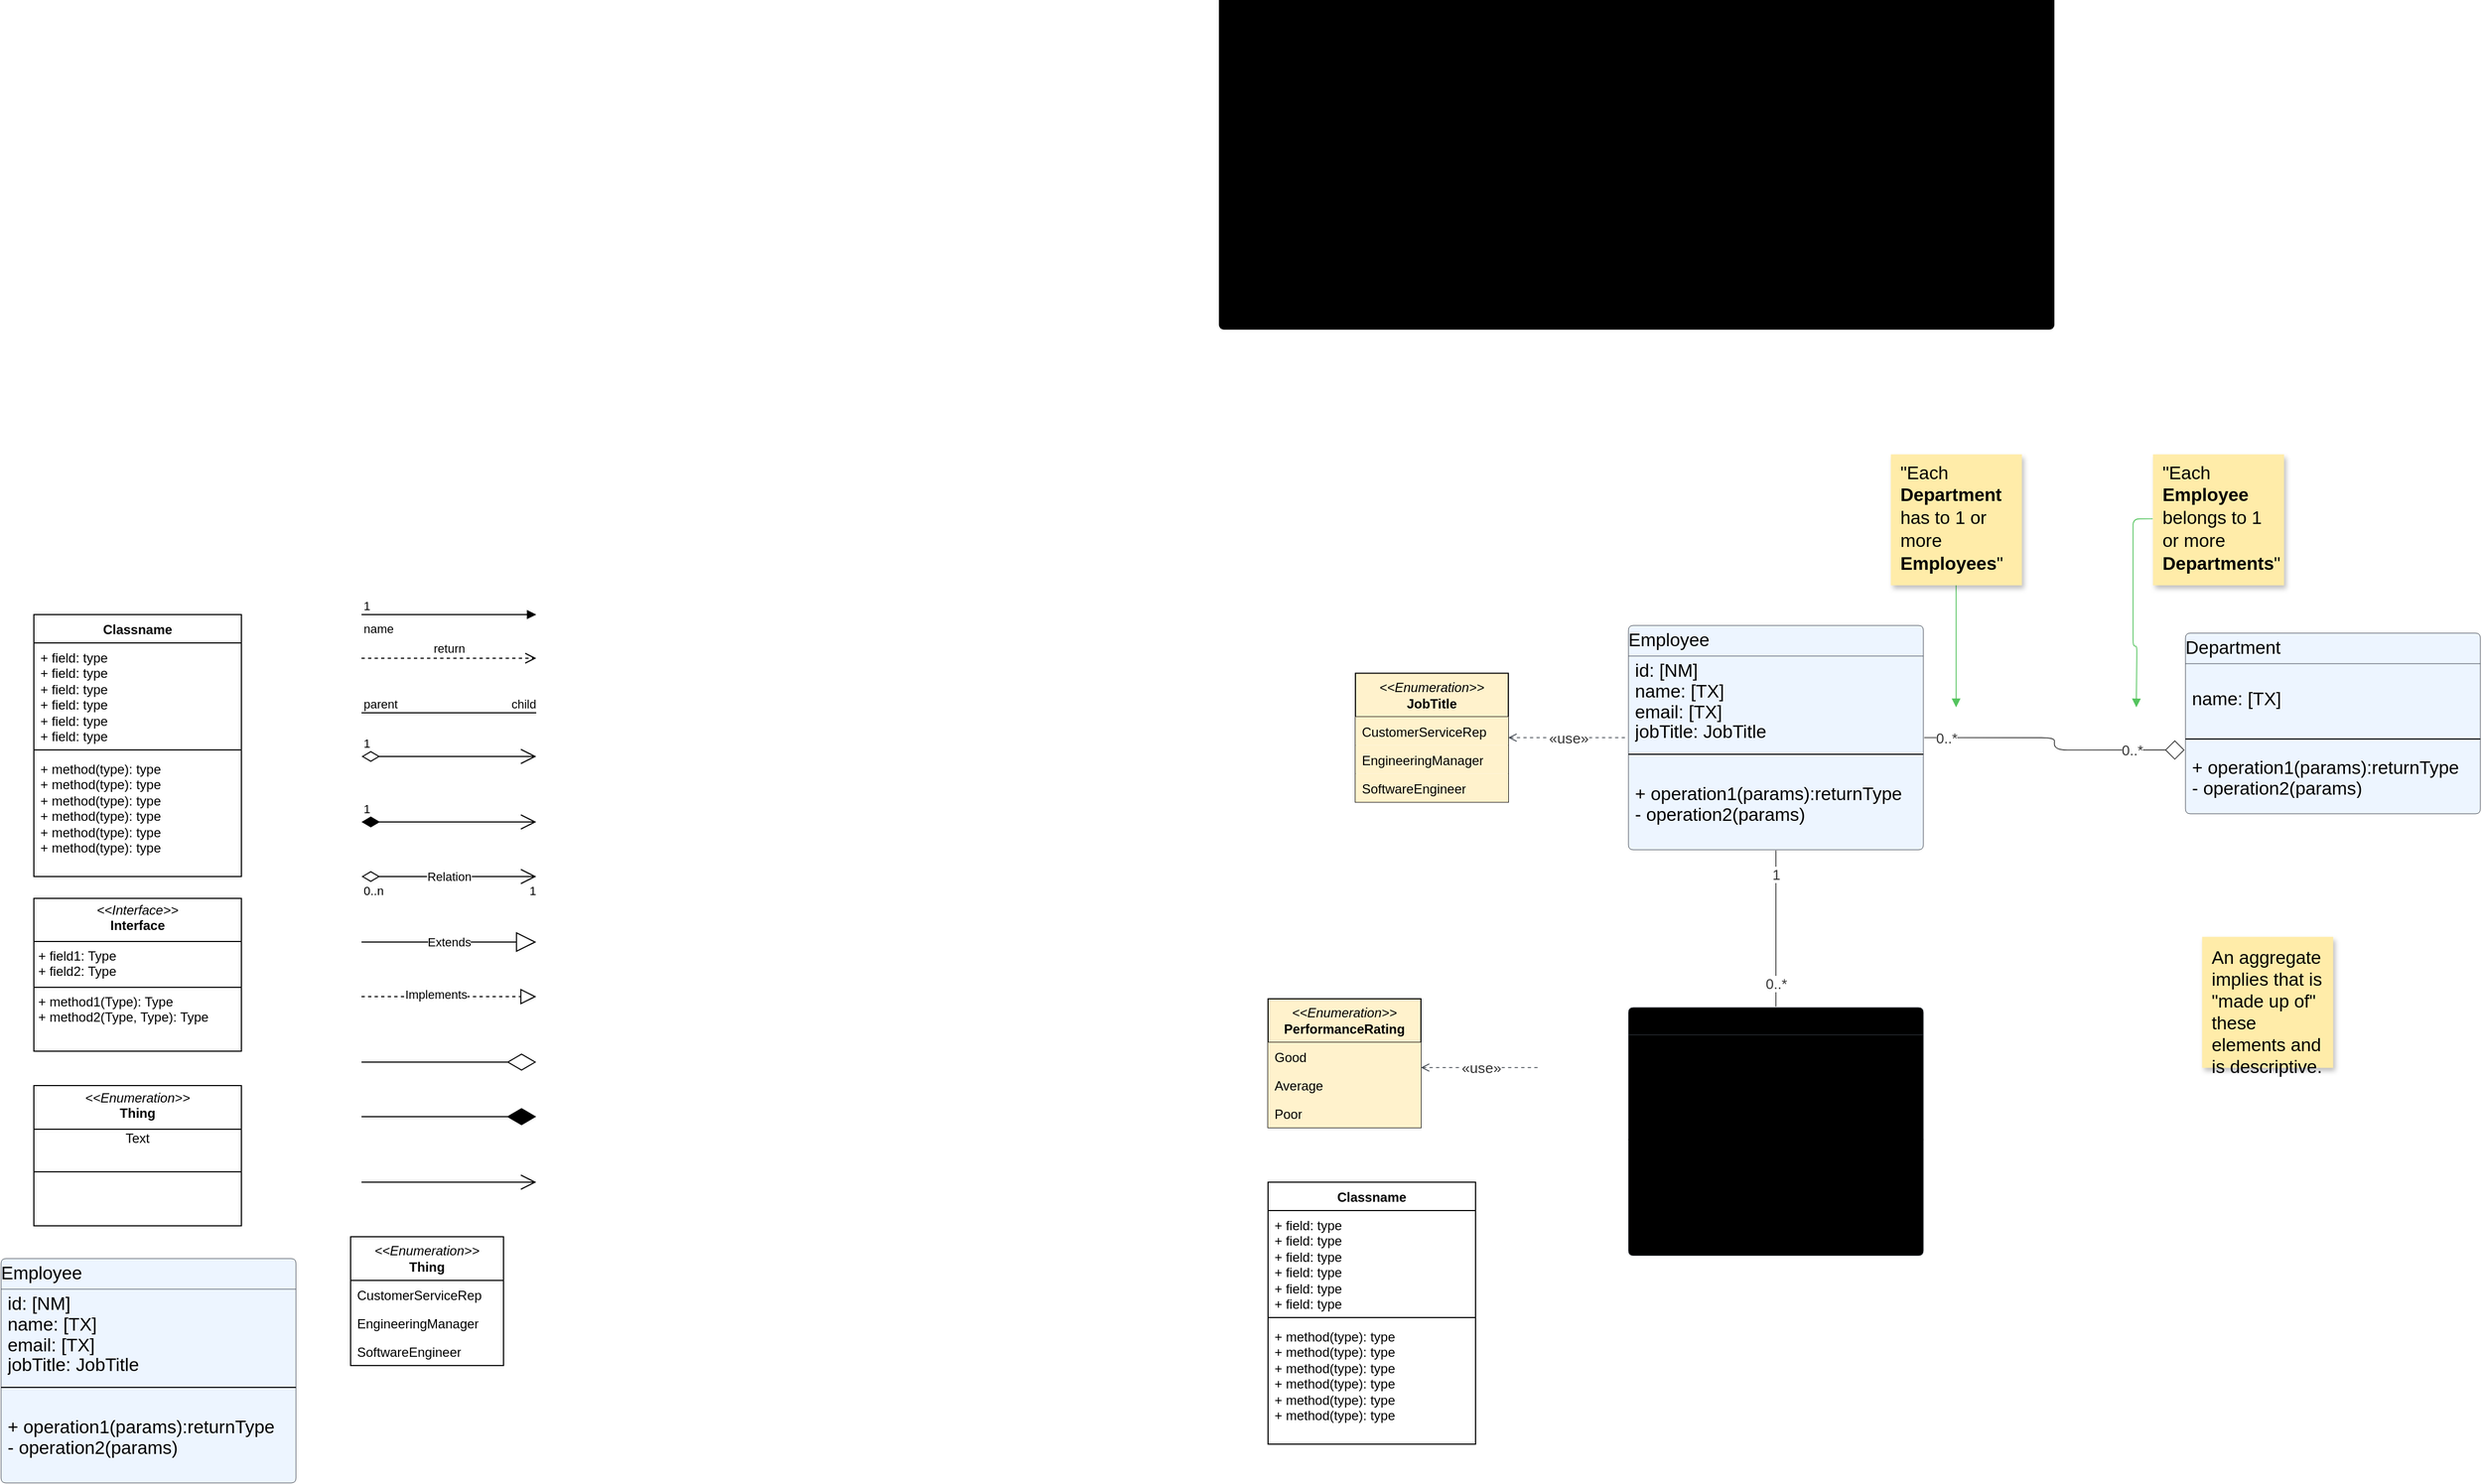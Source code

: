 <mxfile version="24.4.4" type="github">
  <diagram name="Page-1" id="b9kG81TOBp8dDZ9mAbZD">
    <mxGraphModel dx="1517" dy="2155" grid="1" gridSize="10" guides="1" tooltips="1" connect="1" arrows="1" fold="1" page="1" pageScale="1" pageWidth="850" pageHeight="1100" background="none" math="0" shadow="0">
      <root>
        <mxCell id="0" />
        <mxCell id="1" parent="0" />
        <mxCell id="-146oHHPeevXMi4jvwpa-145" value="Classname" style="swimlane;fontStyle=1;align=center;verticalAlign=top;childLayout=stackLayout;horizontal=1;startSize=26;horizontalStack=0;resizeParent=1;resizeParentMax=0;resizeLast=0;collapsible=1;marginBottom=0;whiteSpace=wrap;html=1;" parent="1" vertex="1">
          <mxGeometry x="1170" y="570" width="190" height="240" as="geometry" />
        </mxCell>
        <mxCell id="-146oHHPeevXMi4jvwpa-146" value="+ field: type&lt;div&gt;+ field: type&lt;br&gt;&lt;/div&gt;&lt;div&gt;+ field: type&lt;br&gt;&lt;/div&gt;&lt;div&gt;+ field: type&lt;br&gt;&lt;/div&gt;&lt;div&gt;+ field: type&lt;br&gt;&lt;/div&gt;&lt;div&gt;+ field: type&lt;br&gt;&lt;/div&gt;" style="text;strokeColor=none;fillColor=none;align=left;verticalAlign=top;spacingLeft=4;spacingRight=4;overflow=hidden;rotatable=0;points=[[0,0.5],[1,0.5]];portConstraint=eastwest;whiteSpace=wrap;html=1;" parent="-146oHHPeevXMi4jvwpa-145" vertex="1">
          <mxGeometry y="26" width="190" height="94" as="geometry" />
        </mxCell>
        <mxCell id="-146oHHPeevXMi4jvwpa-147" value="" style="line;strokeWidth=1;fillColor=none;align=left;verticalAlign=middle;spacingTop=-1;spacingLeft=3;spacingRight=3;rotatable=0;labelPosition=right;points=[];portConstraint=eastwest;strokeColor=inherit;" parent="-146oHHPeevXMi4jvwpa-145" vertex="1">
          <mxGeometry y="120" width="190" height="8" as="geometry" />
        </mxCell>
        <mxCell id="-146oHHPeevXMi4jvwpa-148" value="+ method(type): type&lt;br&gt;&lt;div&gt;+ method(type): type&lt;br&gt;&lt;/div&gt;&lt;div&gt;+ method(type): type&lt;br&gt;&lt;/div&gt;&lt;div&gt;+ method(type): type&lt;br&gt;&lt;/div&gt;&lt;div&gt;+ method(type): type&lt;br&gt;&lt;/div&gt;&lt;div&gt;+ method(type): type&lt;br&gt;&lt;/div&gt;" style="text;strokeColor=none;fillColor=none;align=left;verticalAlign=top;spacingLeft=4;spacingRight=4;overflow=hidden;rotatable=0;points=[[0,0.5],[1,0.5]];portConstraint=eastwest;whiteSpace=wrap;html=1;" parent="-146oHHPeevXMi4jvwpa-145" vertex="1">
          <mxGeometry y="128" width="190" height="112" as="geometry" />
        </mxCell>
        <mxCell id="-146oHHPeevXMi4jvwpa-12" value="&lt;p style=&quot;margin:0px;margin-top:4px;text-align:center;&quot;&gt;&lt;i&gt;&amp;lt;&amp;lt;Interface&amp;gt;&amp;gt;&lt;/i&gt;&lt;br/&gt;&lt;b&gt;Interface&lt;/b&gt;&lt;/p&gt;&lt;hr size=&quot;1&quot; style=&quot;border-style:solid;&quot;/&gt;&lt;p style=&quot;margin:0px;margin-left:4px;&quot;&gt;+ field1: Type&lt;br/&gt;+ field2: Type&lt;/p&gt;&lt;hr size=&quot;1&quot; style=&quot;border-style:solid;&quot;/&gt;&lt;p style=&quot;margin:0px;margin-left:4px;&quot;&gt;+ method1(Type): Type&lt;br/&gt;+ method2(Type, Type): Type&lt;/p&gt;" style="verticalAlign=top;align=left;overflow=fill;html=1;whiteSpace=wrap;" parent="1" vertex="1">
          <mxGeometry x="40" y="310" width="190" height="140" as="geometry" />
        </mxCell>
        <mxCell id="-146oHHPeevXMi4jvwpa-13" value="name" style="endArrow=block;endFill=1;html=1;edgeStyle=orthogonalEdgeStyle;align=left;verticalAlign=top;rounded=0;" parent="1" edge="1">
          <mxGeometry x="-1" relative="1" as="geometry">
            <mxPoint x="340" y="50" as="sourcePoint" />
            <mxPoint x="500" y="50" as="targetPoint" />
          </mxGeometry>
        </mxCell>
        <mxCell id="-146oHHPeevXMi4jvwpa-14" value="1" style="edgeLabel;resizable=0;html=1;align=left;verticalAlign=bottom;" parent="-146oHHPeevXMi4jvwpa-13" connectable="0" vertex="1">
          <mxGeometry x="-1" relative="1" as="geometry" />
        </mxCell>
        <mxCell id="-146oHHPeevXMi4jvwpa-15" value="return" style="html=1;verticalAlign=bottom;endArrow=open;dashed=1;endSize=8;curved=0;rounded=0;" parent="1" edge="1">
          <mxGeometry relative="1" as="geometry">
            <mxPoint x="340" y="90" as="sourcePoint" />
            <mxPoint x="500" y="90" as="targetPoint" />
          </mxGeometry>
        </mxCell>
        <mxCell id="-146oHHPeevXMi4jvwpa-16" value="" style="endArrow=none;html=1;edgeStyle=orthogonalEdgeStyle;rounded=0;" parent="1" edge="1">
          <mxGeometry relative="1" as="geometry">
            <mxPoint x="340" y="140" as="sourcePoint" />
            <mxPoint x="500" y="140" as="targetPoint" />
          </mxGeometry>
        </mxCell>
        <mxCell id="-146oHHPeevXMi4jvwpa-17" value="parent" style="edgeLabel;resizable=0;html=1;align=left;verticalAlign=bottom;" parent="-146oHHPeevXMi4jvwpa-16" connectable="0" vertex="1">
          <mxGeometry x="-1" relative="1" as="geometry" />
        </mxCell>
        <mxCell id="-146oHHPeevXMi4jvwpa-18" value="child" style="edgeLabel;resizable=0;html=1;align=right;verticalAlign=bottom;" parent="-146oHHPeevXMi4jvwpa-16" connectable="0" vertex="1">
          <mxGeometry x="1" relative="1" as="geometry" />
        </mxCell>
        <mxCell id="-146oHHPeevXMi4jvwpa-19" value="1" style="endArrow=open;html=1;endSize=12;startArrow=diamondThin;startSize=14;startFill=0;edgeStyle=orthogonalEdgeStyle;align=left;verticalAlign=bottom;rounded=0;" parent="1" edge="1">
          <mxGeometry x="-1" y="3" relative="1" as="geometry">
            <mxPoint x="340" y="180" as="sourcePoint" />
            <mxPoint x="500" y="180" as="targetPoint" />
          </mxGeometry>
        </mxCell>
        <mxCell id="-146oHHPeevXMi4jvwpa-20" value="1" style="endArrow=open;html=1;endSize=12;startArrow=diamondThin;startSize=14;startFill=1;edgeStyle=orthogonalEdgeStyle;align=left;verticalAlign=bottom;rounded=0;" parent="1" edge="1">
          <mxGeometry x="-1" y="3" relative="1" as="geometry">
            <mxPoint x="340" y="240" as="sourcePoint" />
            <mxPoint x="500" y="240" as="targetPoint" />
          </mxGeometry>
        </mxCell>
        <mxCell id="-146oHHPeevXMi4jvwpa-21" value="Relation" style="endArrow=open;html=1;endSize=12;startArrow=diamondThin;startSize=14;startFill=0;edgeStyle=orthogonalEdgeStyle;rounded=0;" parent="1" edge="1">
          <mxGeometry relative="1" as="geometry">
            <mxPoint x="340" y="290" as="sourcePoint" />
            <mxPoint x="500" y="290" as="targetPoint" />
          </mxGeometry>
        </mxCell>
        <mxCell id="-146oHHPeevXMi4jvwpa-22" value="0..n" style="edgeLabel;resizable=0;html=1;align=left;verticalAlign=top;" parent="-146oHHPeevXMi4jvwpa-21" connectable="0" vertex="1">
          <mxGeometry x="-1" relative="1" as="geometry" />
        </mxCell>
        <mxCell id="-146oHHPeevXMi4jvwpa-23" value="1" style="edgeLabel;resizable=0;html=1;align=right;verticalAlign=top;" parent="-146oHHPeevXMi4jvwpa-21" connectable="0" vertex="1">
          <mxGeometry x="1" relative="1" as="geometry" />
        </mxCell>
        <mxCell id="-146oHHPeevXMi4jvwpa-24" value="Extends" style="endArrow=block;endSize=16;endFill=0;html=1;rounded=0;" parent="1" edge="1">
          <mxGeometry width="160" relative="1" as="geometry">
            <mxPoint x="340" y="350" as="sourcePoint" />
            <mxPoint x="500" y="350" as="targetPoint" />
          </mxGeometry>
        </mxCell>
        <mxCell id="-146oHHPeevXMi4jvwpa-25" value="" style="endArrow=block;dashed=1;endFill=0;endSize=12;html=1;rounded=0;" parent="1" edge="1">
          <mxGeometry width="160" relative="1" as="geometry">
            <mxPoint x="340" y="400" as="sourcePoint" />
            <mxPoint x="500" y="400" as="targetPoint" />
          </mxGeometry>
        </mxCell>
        <mxCell id="-146oHHPeevXMi4jvwpa-26" value="Implements" style="edgeLabel;html=1;align=center;verticalAlign=middle;resizable=0;points=[];" parent="-146oHHPeevXMi4jvwpa-25" vertex="1" connectable="0">
          <mxGeometry x="-0.15" y="2" relative="1" as="geometry">
            <mxPoint as="offset" />
          </mxGeometry>
        </mxCell>
        <mxCell id="-146oHHPeevXMi4jvwpa-27" value="" style="endArrow=diamondThin;endFill=0;endSize=24;html=1;rounded=0;" parent="1" edge="1">
          <mxGeometry width="160" relative="1" as="geometry">
            <mxPoint x="340" y="460" as="sourcePoint" />
            <mxPoint x="500" y="460" as="targetPoint" />
          </mxGeometry>
        </mxCell>
        <mxCell id="-146oHHPeevXMi4jvwpa-28" value="" style="endArrow=diamondThin;endFill=1;endSize=24;html=1;rounded=0;" parent="1" edge="1">
          <mxGeometry width="160" relative="1" as="geometry">
            <mxPoint x="340" y="510" as="sourcePoint" />
            <mxPoint x="500" y="510" as="targetPoint" />
          </mxGeometry>
        </mxCell>
        <mxCell id="-146oHHPeevXMi4jvwpa-29" value="" style="endArrow=open;endFill=1;endSize=12;html=1;rounded=0;" parent="1" edge="1">
          <mxGeometry width="160" relative="1" as="geometry">
            <mxPoint x="340" y="570" as="sourcePoint" />
            <mxPoint x="500" y="570" as="targetPoint" />
          </mxGeometry>
        </mxCell>
        <mxCell id="-146oHHPeevXMi4jvwpa-76" value="Employee" style="html=1;overflow=block;blockSpacing=1;swimlane;childLayout=stackLayout;horizontal=1;horizontalStack=0;resizeParent=1;resizeParentMax=0;resizeLast=0;collapsible=0;fontStyle=0;marginBottom=0;swimlaneFillColor=#edf5ff;startSize=28;whiteSpace=wrap;fontSize=16.7;align=left;spacing=0;strokeColor=#3a414a;strokeOpacity=100;fillOpacity=100;rounded=1;absoluteArcSize=1;arcSize=9;fillColor=#edf5ff;strokeWidth=NaN;" parent="1" vertex="1">
          <mxGeometry x="1500" y="60" width="270" height="205.5" as="geometry" />
        </mxCell>
        <mxCell id="-146oHHPeevXMi4jvwpa-77" value="&lt;div style=&quot;display: flex; justify-content: null; text-align: null; align-items: baseline; font-size: 0; line-height: 1.25;margin-top: -2px;&quot;&gt;&lt;span&gt;&lt;span style=&quot;font-size:16.7px;&quot;&gt;id: [NM]&#xa;&lt;/span&gt;&lt;/span&gt;&lt;/div&gt;&lt;div style=&quot;display: flex; justify-content: null; text-align: null; align-items: baseline; font-size: 0; line-height: 1.25;margin-top: -2px;&quot;&gt;&lt;span&gt;&lt;span style=&quot;font-size:16.7px;&quot;&gt;name: [TX]&#xa;&lt;/span&gt;&lt;/span&gt;&lt;/div&gt;&lt;div style=&quot;display: flex; justify-content: null; text-align: null; align-items: baseline; font-size: 0; line-height: 1.25;margin-top: -2px;&quot;&gt;&lt;span&gt;&lt;span style=&quot;font-size:16.7px;&quot;&gt;email: [TX]&#xa;&lt;/span&gt;&lt;/span&gt;&lt;/div&gt;&lt;div style=&quot;display: flex; justify-content: null; text-align: null; align-items: baseline; font-size: 0; line-height: 1.25;margin-top: -2px;&quot;&gt;&lt;span&gt;&lt;span style=&quot;font-size:16.7px;&quot;&gt;jobTitle: JobTitle&lt;/span&gt;&lt;/span&gt;&lt;/div&gt;" style="part=1;html=1;resizeHeight=0;strokeColor=none;fillColor=none;align=left;verticalAlign=middle;spacingLeft=4;spacingRight=4;overflow=hidden;rotatable=0;points=[[0,0.5],[1,0.5]];portConstraint=eastwest;swimlaneFillColor=#edf5ff;strokeOpacity=100;fillOpacity=100;whiteSpace=wrap;fontSize=16.7;" parent="-146oHHPeevXMi4jvwpa-76" vertex="1">
          <mxGeometry y="28" width="270" height="86" as="geometry" />
        </mxCell>
        <mxCell id="-146oHHPeevXMi4jvwpa-78" value="" style="line;strokeWidth=1;fillColor=none;align=left;verticalAlign=middle;spacingTop=-1;spacingLeft=3;spacingRight=3;rotatable=0;labelPosition=right;points=[];portConstraint=eastwest;" parent="-146oHHPeevXMi4jvwpa-76" vertex="1">
          <mxGeometry y="114" width="270" height="8" as="geometry" />
        </mxCell>
        <mxCell id="-146oHHPeevXMi4jvwpa-79" value="&lt;div style=&quot;display: flex; justify-content: null; text-align: null; align-items: baseline; font-size: 0; line-height: 1.25;margin-top: -2px;&quot;&gt;&lt;span&gt;&lt;span style=&quot;font-size:16.7px;&quot;&gt;+ operation1(params):returnType&#xa;&lt;/span&gt;&lt;/span&gt;&lt;/div&gt;&lt;div style=&quot;display: flex; justify-content: null; text-align: null; align-items: baseline; font-size: 0; line-height: 1.25;margin-top: -2px;&quot;&gt;&lt;span&gt;&lt;span style=&quot;font-size:16.7px;&quot;&gt;- operation2(params)&#xa;&lt;/span&gt;&lt;/span&gt;&lt;/div&gt;&lt;div style=&quot;display: flex; justify-content: center; text-align: center; align-items: baseline; font-size: 0; line-height: 1.25;margin-top: -2px;&quot;&gt;&lt;span&gt;&lt;/span&gt;&lt;/div&gt;" style="part=1;resizeHeight=0;strokeColor=none;fillColor=none;align=left;verticalAlign=middle;spacingLeft=4;spacingRight=4;rotatable=0;points=[[0,0.5],[1,0.5]];portConstraint=eastwest;swimlaneFillColor=#edf5ff;strokeOpacity=100;fillOpacity=100;whiteSpace=wrap;overflow=block;blockSpacing=1;html=1;fontSize=13;" parent="-146oHHPeevXMi4jvwpa-76" vertex="1">
          <mxGeometry y="122" width="270" height="83.5" as="geometry" />
        </mxCell>
        <mxCell id="-146oHHPeevXMi4jvwpa-80" value="Department" style="html=1;overflow=block;blockSpacing=1;swimlane;childLayout=stackLayout;horizontal=1;horizontalStack=0;resizeParent=1;resizeParentMax=0;resizeLast=0;collapsible=0;fontStyle=0;marginBottom=0;swimlaneFillColor=#edf5ff;startSize=28;whiteSpace=wrap;fontSize=16.7;align=left;spacing=0;strokeColor=#3a414a;strokeOpacity=100;fillOpacity=100;rounded=1;absoluteArcSize=1;arcSize=9;fillColor=#edf5ff;strokeWidth=NaN;" parent="1" vertex="1">
          <mxGeometry x="2010" y="67" width="270" height="165.5" as="geometry" />
        </mxCell>
        <mxCell id="-146oHHPeevXMi4jvwpa-81" value="name: [TX]" style="part=1;html=1;resizeHeight=0;strokeColor=none;fillColor=none;align=left;verticalAlign=middle;spacingLeft=4;spacingRight=4;overflow=hidden;rotatable=0;points=[[0,0.5],[1,0.5]];portConstraint=eastwest;swimlaneFillColor=#edf5ff;strokeOpacity=100;fillOpacity=100;whiteSpace=wrap;fontSize=16.7;" parent="-146oHHPeevXMi4jvwpa-80" vertex="1">
          <mxGeometry y="28" width="270" height="65" as="geometry" />
        </mxCell>
        <mxCell id="-146oHHPeevXMi4jvwpa-82" value="" style="line;strokeWidth=1;fillColor=none;align=left;verticalAlign=middle;spacingTop=-1;spacingLeft=3;spacingRight=3;rotatable=0;labelPosition=right;points=[];portConstraint=eastwest;" parent="-146oHHPeevXMi4jvwpa-80" vertex="1">
          <mxGeometry y="93" width="270" height="8" as="geometry" />
        </mxCell>
        <mxCell id="-146oHHPeevXMi4jvwpa-83" value="&lt;div style=&quot;display: flex; justify-content: null; text-align: null; align-items: baseline; font-size: 0; line-height: 1.25;margin-top: -2px;&quot;&gt;&lt;span&gt;&lt;span style=&quot;font-size:16.7px;&quot;&gt;+ operation1(params):returnType&#xa;&lt;/span&gt;&lt;/span&gt;&lt;/div&gt;&lt;div style=&quot;display: flex; justify-content: null; text-align: null; align-items: baseline; font-size: 0; line-height: 1.25;margin-top: -2px;&quot;&gt;&lt;span&gt;&lt;span style=&quot;font-size:16.7px;&quot;&gt;- operation2(params)&#xa;&lt;/span&gt;&lt;/span&gt;&lt;/div&gt;&lt;div style=&quot;display: flex; justify-content: center; text-align: center; align-items: baseline; font-size: 0; line-height: 1.25;margin-top: -2px;&quot;&gt;&lt;span&gt;&lt;/span&gt;&lt;/div&gt;" style="part=1;html=1;resizeHeight=0;strokeColor=none;fillColor=none;align=left;verticalAlign=middle;spacingLeft=4;spacingRight=4;overflow=hidden;rotatable=0;points=[[0,0.5],[1,0.5]];portConstraint=eastwest;swimlaneFillColor=#edf5ff;strokeOpacity=100;fillOpacity=100;whiteSpace=wrap;fontSize=16.7;" parent="-146oHHPeevXMi4jvwpa-80" vertex="1">
          <mxGeometry y="101" width="270" height="64.5" as="geometry" />
        </mxCell>
        <mxCell id="-146oHHPeevXMi4jvwpa-84" value="PerformanceReview" style="html=1;overflow=block;blockSpacing=1;swimlane;childLayout=stackLayout;horizontal=1;horizontalStack=0;resizeParent=1;resizeParentMax=0;resizeLast=0;collapsible=0;fontStyle=0;marginBottom=0;swimlaneFillColor=#unset;startSize=25;whiteSpace=wrap;fontSize=16.7;align=left;spacing=0;strokeColor=#3a414a;strokeOpacity=100;rounded=1;absoluteArcSize=1;arcSize=9;fillColor=#unset;strokeWidth=NaN;" parent="1" vertex="1">
          <mxGeometry x="1500" y="410" width="270" height="227.25" as="geometry" />
        </mxCell>
        <mxCell id="-146oHHPeevXMi4jvwpa-85" value="reviewDate: [DT]&#xa;reviewer: Employee&#xa;rating: PerformanceRating" style="part=1;html=1;resizeHeight=0;strokeColor=none;fillColor=none;align=left;verticalAlign=middle;spacingLeft=4;spacingRight=4;overflow=hidden;rotatable=0;points=[[0,0.5],[1,0.5]];portConstraint=eastwest;swimlaneFillColor=#unset;strokeOpacity=100;whiteSpace=wrap;fontSize=16.7;" parent="-146oHHPeevXMi4jvwpa-84" vertex="1">
          <mxGeometry y="25" width="270" height="92" as="geometry" />
        </mxCell>
        <mxCell id="-146oHHPeevXMi4jvwpa-86" value="" style="line;strokeWidth=1;fillColor=none;align=left;verticalAlign=middle;spacingTop=-1;spacingLeft=3;spacingRight=3;rotatable=0;labelPosition=right;points=[];portConstraint=eastwest;" parent="-146oHHPeevXMi4jvwpa-84" vertex="1">
          <mxGeometry y="117" width="270" height="8" as="geometry" />
        </mxCell>
        <mxCell id="-146oHHPeevXMi4jvwpa-87" value="+ operation1(params):returnType&#xa;- operation2(params)&#xa;- operation3()" style="part=1;html=1;resizeHeight=0;strokeColor=none;fillColor=none;align=left;verticalAlign=middle;spacingLeft=4;spacingRight=4;overflow=hidden;rotatable=0;points=[[0,0.5],[1,0.5]];portConstraint=eastwest;swimlaneFillColor=#unset;strokeOpacity=100;whiteSpace=wrap;fontSize=16.7;" parent="-146oHHPeevXMi4jvwpa-84" vertex="1">
          <mxGeometry y="125" width="270" height="102.25" as="geometry" />
        </mxCell>
        <mxCell id="-146oHHPeevXMi4jvwpa-88" value="" style="html=1;jettySize=18;whiteSpace=wrap;overflow=block;blockSpacing=1;fontSize=13;strokeColor=#333333;strokeOpacity=100;strokeWidth=0.8;rounded=1;arcSize=24;edgeStyle=orthogonalEdgeStyle;startArrow=diamond;startFill=0;startSize=16;endArrow=none;exitX=-0.003;exitY=0.647;exitPerimeter=0;entryX=1.003;entryY=0.5;entryPerimeter=0;lucidId=3rND7RbtpJxb;" parent="1" source="-146oHHPeevXMi4jvwpa-80" target="-146oHHPeevXMi4jvwpa-76" edge="1">
          <mxGeometry width="100" height="100" relative="1" as="geometry">
            <Array as="points" />
          </mxGeometry>
        </mxCell>
        <mxCell id="-146oHHPeevXMi4jvwpa-89" value="0..*" style="text;html=1;resizable=0;labelBackgroundColor=default;align=center;verticalAlign=middle;fontColor=#333333;fontSize=13;" parent="-146oHHPeevXMi4jvwpa-88" vertex="1">
          <mxGeometry x="0.842" relative="1" as="geometry">
            <mxPoint as="offset" />
          </mxGeometry>
        </mxCell>
        <mxCell id="-146oHHPeevXMi4jvwpa-90" value="0..*" style="text;html=1;resizable=0;labelBackgroundColor=default;align=center;verticalAlign=middle;fontColor=#333333;fontSize=13;" parent="-146oHHPeevXMi4jvwpa-88" vertex="1">
          <mxGeometry x="-0.612" relative="1" as="geometry">
            <mxPoint as="offset" />
          </mxGeometry>
        </mxCell>
        <mxCell id="-146oHHPeevXMi4jvwpa-93" value="" style="html=1;jettySize=18;whiteSpace=wrap;fontSize=13;strokeColor=#3a414a;strokeOpacity=100;dashed=1;fixDash=1;strokeWidth=0.8;rounded=1;arcSize=24;edgeStyle=orthogonalEdgeStyle;startArrow=open;endArrow=none;entryX=-0.003;entryY=0.5;entryPerimeter=0;lucidId=KHNDgGkGz62Y;exitX=1;exitY=0.5;exitDx=0;exitDy=0;" parent="1" source="-146oHHPeevXMi4jvwpa-139" target="-146oHHPeevXMi4jvwpa-76" edge="1">
          <mxGeometry width="100" height="100" relative="1" as="geometry">
            <Array as="points" />
            <mxPoint x="1431" y="194" as="sourcePoint" />
          </mxGeometry>
        </mxCell>
        <mxCell id="-146oHHPeevXMi4jvwpa-94" value="«use»" style="text;html=1;resizable=0;labelBackgroundColor=default;align=center;verticalAlign=middle;fontColor=#333333;fontSize=13.3;" parent="-146oHHPeevXMi4jvwpa-93" vertex="1">
          <mxGeometry relative="1" as="geometry" />
        </mxCell>
        <mxCell id="-146oHHPeevXMi4jvwpa-95" value="" style="html=1;jettySize=18;whiteSpace=wrap;fontSize=13;strokeColor=#333333;strokeOpacity=100;strokeWidth=0.8;rounded=1;arcSize=24;edgeStyle=orthogonalEdgeStyle;startArrow=none;endArrow=none;exitX=0.5;exitY=-0.004;exitPerimeter=0;entryX=0.5;entryY=1.003;entryPerimeter=0;lucidId=xNNDijgIJqZj;" parent="1" source="-146oHHPeevXMi4jvwpa-84" target="-146oHHPeevXMi4jvwpa-76" edge="1">
          <mxGeometry width="100" height="100" relative="1" as="geometry">
            <Array as="points" />
          </mxGeometry>
        </mxCell>
        <mxCell id="-146oHHPeevXMi4jvwpa-96" value="0..*" style="text;html=1;resizable=0;labelBackgroundColor=default;align=center;verticalAlign=middle;fontColor=#333333;fontSize=13;" parent="-146oHHPeevXMi4jvwpa-95" vertex="1">
          <mxGeometry x="-0.701" relative="1" as="geometry">
            <mxPoint as="offset" />
          </mxGeometry>
        </mxCell>
        <mxCell id="-146oHHPeevXMi4jvwpa-97" value="1" style="text;html=1;resizable=0;labelBackgroundColor=default;align=center;verticalAlign=middle;fontColor=#333333;fontSize=13;" parent="-146oHHPeevXMi4jvwpa-95" vertex="1">
          <mxGeometry x="0.703" relative="1" as="geometry">
            <mxPoint as="offset" />
          </mxGeometry>
        </mxCell>
        <mxCell id="-146oHHPeevXMi4jvwpa-102" value="&lt;div style=&quot;display: flex; justify-content: flex-start; text-align: left; align-items: baseline; font-size: 0; line-height: 1.25;margin-top: -2px;&quot;&gt;&lt;span&gt;&lt;span style=&quot;font-size:16.7px;&quot;&gt;&lt;span style=&quot;font-size:16.7px;&quot;&gt;&quot;Each &lt;/span&gt;&lt;span style=&quot;font-size:16.7px;font-weight: bold;&quot;&gt;Employee&lt;/span&gt;&lt;span style=&quot;font-size:16.7px;&quot;&gt; belongs to 1 or more &lt;/span&gt;&lt;span style=&quot;font-size:16.7px;font-weight: bold;&quot;&gt;Departments&lt;/span&gt;&quot;&lt;/span&gt;&lt;/span&gt;&lt;/div&gt;" style="html=1;overflow=block;blockSpacing=1;whiteSpace=wrap;shadow=1;fontSize=13;spacing=9;verticalAlign=middle;strokeColor=none;strokeOpacity=100;fillColor=#FFECA9;strokeWidth=0;lucidId=S4NDS~Qf.ICm;" parent="1" vertex="1">
          <mxGeometry x="1980" y="-97" width="120" height="120" as="geometry" />
        </mxCell>
        <mxCell id="-146oHHPeevXMi4jvwpa-103" value="" style="html=1;jettySize=18;whiteSpace=wrap;fontSize=13;strokeColor=#54c45e;strokeOpacity=100;strokeWidth=0.8;rounded=1;arcSize=12;edgeStyle=orthogonalEdgeStyle;startArrow=none;endArrow=block;endFill=1;exitX=0;exitY=0.494;exitPerimeter=0;lucidId=05NDIhzByY0B;" parent="1" source="-146oHHPeevXMi4jvwpa-102" edge="1">
          <mxGeometry width="100" height="100" relative="1" as="geometry">
            <Array as="points" />
            <mxPoint x="1965" y="135" as="targetPoint" />
          </mxGeometry>
        </mxCell>
        <mxCell id="-146oHHPeevXMi4jvwpa-104" value="" style="html=1;jettySize=18;whiteSpace=wrap;fontSize=13;strokeColor=#54c45e;strokeOpacity=100;strokeWidth=0.8;rounded=1;arcSize=12;edgeStyle=orthogonalEdgeStyle;startArrow=none;endArrow=block;endFill=1;exitX=0.5;exitY=1;exitPerimeter=0;lucidId=s_NDSY2TiqdM;" parent="1" source="-146oHHPeevXMi4jvwpa-105" edge="1">
          <mxGeometry width="100" height="100" relative="1" as="geometry">
            <Array as="points" />
            <mxPoint x="1800" y="135" as="targetPoint" />
          </mxGeometry>
        </mxCell>
        <mxCell id="-146oHHPeevXMi4jvwpa-105" value="&lt;div style=&quot;display: flex; justify-content: flex-start; text-align: left; align-items: baseline; font-size: 0; line-height: 1.25;margin-top: -2px;&quot;&gt;&lt;span&gt;&lt;span style=&quot;font-size:16.7px;&quot;&gt;&lt;span style=&quot;font-size:16.7px;&quot;&gt;&quot;Each &lt;/span&gt;&lt;span style=&quot;font-size:16.7px;font-weight: bold;&quot;&gt;Department &lt;/span&gt;&lt;span style=&quot;font-size:16.7px;&quot;&gt;has&lt;/span&gt;&lt;span style=&quot;font-size:16.7px;&quot;&gt; to 1 or more &lt;/span&gt;&lt;span style=&quot;font-size:16.7px;font-weight: bold;&quot;&gt;Employees&lt;/span&gt;&quot;&lt;/span&gt;&lt;/span&gt;&lt;/div&gt;" style="html=1;overflow=block;blockSpacing=1;whiteSpace=wrap;shadow=1;fontSize=13;spacing=9;verticalAlign=middle;strokeColor=none;strokeOpacity=100;fillColor=#FFECA9;strokeWidth=0;lucidId=M-NDcZhnPyaG;" parent="1" vertex="1">
          <mxGeometry x="1740" y="-97" width="120" height="120" as="geometry" />
        </mxCell>
        <mxCell id="-146oHHPeevXMi4jvwpa-106" value="&lt;div style=&quot;display: flex; justify-content: center; text-align: center; align-items: baseline; font-size: 0; line-height: 1.25;margin-top: -2px;&quot;&gt;&lt;span&gt;&lt;span style=&quot;font-size:14.7px;font-weight: bold;font-family: Open Sans;&quot;&gt;Initial Business Requirements:&lt;/span&gt;&lt;span style=&quot;font-size:16px;&quot;&gt;&#xa;&lt;/span&gt;&lt;/span&gt;&lt;/div&gt;&lt;ol style=&quot;margin: 0px; padding-left: 10px;list-style-position: inside; list-style-type:decimal&quot;&gt;&lt;li style=&quot;text-align:left;font-size:14.7px;&quot;&gt;&lt;span style=&quot;margin-left: 0px;margin-top: -2px;&quot;&gt;&lt;span style=&quot;font-size:14.7px;font-weight: bold;font-family: Open Sans;&quot;&gt;Employee Management&lt;/span&gt;&lt;span style=&quot;font-size:14.7px;font-family: Open Sans;&quot;&gt;:&lt;/span&gt;&lt;span style=&quot;font-size:16px;&quot;&gt;&lt;/span&gt;&lt;/span&gt;&lt;/li&gt;&lt;/ol&gt;&lt;ul style=&quot;margin: 0px; padding-left: 10px;list-style-position: inside; list-style-type:disc&quot;&gt;&lt;li style=&quot;text-align:left;font-size:14.7px;&quot;&gt;&lt;span style=&quot;margin-left: 0px;margin-top: -2px;&quot;&gt;&lt;span style=&quot;font-size:14.7px;font-family: Open Sans;&quot;&gt;&lt;span style=&quot;font-size:14.7px;font-family: Open Sans;&quot;&gt;An&lt;/span&gt;&lt;span style=&quot;font-size:14.7px;font-weight: bold;font-family: Open Sans;&quot;&gt;employee&lt;/span&gt;&lt;span style=&quot;font-size:14.7px;font-family: Open Sans;&quot;&gt;has an ID, name, email,&lt;/span&gt;&lt;span style=&quot;font-size:14.7px;font-weight: bold;font-family: Open Sans;&quot;&gt;job title&lt;/span&gt;&lt;span style=&quot;font-size:14.7px;font-family: Open Sans;&quot;&gt;, and&lt;/span&gt;&lt;span style=&quot;font-size:14.7px;font-weight: bold;font-family: Open Sans;&quot;&gt;department&lt;/span&gt;.&lt;/span&gt;&lt;span style=&quot;font-size:16px;&quot;&gt;&lt;/span&gt;&lt;/span&gt;&lt;/li&gt;&lt;li style=&quot;text-align:left;font-size:14.7px;&quot;&gt;&lt;span style=&quot;margin-left: 0px;margin-top: -2px;&quot;&gt;&lt;span style=&quot;font-size:14.7px;font-family: Open Sans;&quot;&gt;&lt;span style=&quot;font-size:14.7px;font-family: Open Sans;&quot;&gt;An employee can&lt;/span&gt;&lt;span style=&quot;font-size:14.7px;font-style: italic;font-family: Open Sans;&quot;&gt;belong to multiple departments&lt;/span&gt;.&lt;/span&gt;&lt;span style=&quot;font-size:16px;&quot;&gt;&lt;/span&gt;&lt;/span&gt;&lt;/li&gt;&lt;li style=&quot;text-align:left;font-size:14.7px;&quot;&gt;&lt;span style=&quot;margin-left: 0px;margin-top: -2px;&quot;&gt;&lt;span style=&quot;font-size:14.7px;font-family: Open Sans;&quot;&gt;&lt;span style=&quot;font-size:14.7px;font-family: Open Sans;&quot;&gt;Each department has a unique name and a&lt;/span&gt;&lt;span style=&quot;font-size:14.7px;font-style: italic;font-family: Open Sans;&quot;&gt;list of employees&lt;/span&gt;.&lt;/span&gt;&lt;span style=&quot;font-size:16px;&quot;&gt;&lt;/span&gt;&lt;/span&gt;&lt;/li&gt;&lt;/ul&gt;&lt;ol style=&quot;margin: 0px; padding-left: 10px;list-style-position: inside; list-style-type:decimal&quot;&gt;&lt;li style=&quot;text-align:left;font-size:14.7px;&quot;&gt;&lt;span style=&quot;margin-left: 0px;margin-top: -2px;&quot;&gt;&lt;span style=&quot;font-size:14.7px;font-weight: bold;font-family: Open Sans;&quot;&gt;Performance Reviews&lt;/span&gt;&lt;span style=&quot;font-size:14.7px;font-family: Open Sans;&quot;&gt;:&lt;/span&gt;&lt;span style=&quot;font-size:16px;&quot;&gt;&lt;/span&gt;&lt;/span&gt;&lt;/li&gt;&lt;/ol&gt;&lt;ul style=&quot;margin: 0px; padding-left: 10px;list-style-position: inside; list-style-type:disc&quot;&gt;&lt;li style=&quot;text-align:left;font-size:14.7px;&quot;&gt;&lt;span style=&quot;margin-left: 0px;margin-top: -2px;&quot;&gt;&lt;span style=&quot;font-size:14.7px;font-family: Open Sans;&quot;&gt;&lt;span style=&quot;font-size:14.7px;font-family: Open Sans;&quot;&gt;Each employee receives a&lt;/span&gt;&lt;span style=&quot;font-size:14.7px;font-weight: bold;font-family: Open Sans;&quot;&gt;performance review&lt;/span&gt;quarterly.&lt;/span&gt;&lt;span style=&quot;font-size:16px;&quot;&gt;&lt;/span&gt;&lt;/span&gt;&lt;/li&gt;&lt;li style=&quot;text-align:left;font-size:14.7px;&quot;&gt;&lt;span style=&quot;margin-left: 0px;margin-top: -2px;&quot;&gt;&lt;span style=&quot;font-size:14.7px;font-family: Open Sans;&quot;&gt;&lt;span style=&quot;font-size:14.7px;font-family: Open Sans;&quot;&gt;A performance review includes the review date,&lt;/span&gt;&lt;span style=&quot;font-size:14.7px;font-weight: bold;font-style: italic;font-family: Open Sans;&quot;&gt;reviewer&lt;/span&gt;(another employee)&lt;/span&gt;&lt;span style=&quot;font-size:14.7px;font-family: Open Sans;&quot;&gt;, and a rating.&lt;/span&gt;&lt;span style=&quot;font-size:16px;&quot;&gt;&lt;/span&gt;&lt;/span&gt;&lt;/li&gt;&lt;li style=&quot;text-align:left;font-size:14.7px;&quot;&gt;&lt;span style=&quot;margin-left: 0px;margin-top: -2px;&quot;&gt;&lt;span style=&quot;font-size:14.7px;font-weight: bold;font-family: Open Sans;&quot;&gt;Ratings&lt;/span&gt;&lt;span style=&quot;font-size:14.7px;font-family: Open Sans;&quot;&gt;are categorized as &#39;Excellent&#39;, &#39;Good&#39;, &#39;Satisfactory&#39;, and &#39;Needs Improvement&#39;.&lt;/span&gt;&lt;span style=&quot;font-size:16px;&quot;&gt;&lt;/span&gt;&lt;/span&gt;&lt;/li&gt;&lt;/ul&gt;&lt;ol style=&quot;margin: 0px; padding-left: 10px;list-style-position: inside; list-style-type:decimal&quot;&gt;&lt;li style=&quot;text-align:left;font-size:14.7px;&quot;&gt;&lt;span style=&quot;margin-left: 0px;margin-top: -2px;&quot;&gt;&lt;span style=&quot;font-size:14.7px;font-weight: bold;font-family: Open Sans;&quot;&gt;Goals and Feedback&lt;/span&gt;&lt;span style=&quot;font-size:14.7px;font-family: Open Sans;&quot;&gt;:&lt;/span&gt;&lt;span style=&quot;font-size:16px;&quot;&gt;&lt;/span&gt;&lt;/span&gt;&lt;/li&gt;&lt;/ol&gt;&lt;ul style=&quot;margin: 0px; padding-left: 10px;list-style-position: inside; list-style-type:disc&quot;&gt;&lt;li style=&quot;text-align:left;font-size:14.7px;&quot;&gt;&lt;span style=&quot;margin-left: 0px;margin-top: -2px;&quot;&gt;&lt;span style=&quot;font-size:14.7px;font-family: Open Sans;&quot;&gt;&lt;span style=&quot;font-size:14.7px;font-family: Open Sans;&quot;&gt;Employees can&lt;/span&gt;&lt;span style=&quot;font-size:14.7px;font-style: italic;font-family: Open Sans;&quot;&gt;set professional goals&lt;/span&gt;&lt;span style=&quot;font-size:14.7px;font-family: Open Sans;&quot;&gt;. Each&lt;/span&gt;&lt;span style=&quot;font-size:14.7px;font-weight: bold;font-family: Open Sans;&quot;&gt;goal&lt;/span&gt;&lt;span style=&quot;font-size:14.7px;font-family: Open Sans;&quot;&gt;has a description, start date, and target completion date.Employees can&lt;/span&gt;&lt;span style=&quot;font-size:14.7px;font-style: italic;font-family: Open Sans;&quot;&gt;&lt;span style=&quot;font-size:14.7px;font-style: italic;font-family: Open Sans;&quot;&gt;receive&lt;/span&gt;&lt;span style=&quot;font-size:14.7px;font-weight: bold;font-style: italic;font-family: Open Sans;&quot;&gt;feedback&lt;/span&gt;on their goals&lt;/span&gt;&lt;span style=&quot;font-size:14.7px;font-family: Open Sans;&quot;&gt;from their&lt;/span&gt;&lt;span style=&quot;font-size:14.7px;font-weight: bold;font-family: Open Sans;&quot;&gt;manager&lt;/span&gt;. Feedback includes a date, feedback text, and rating.&lt;/span&gt;&lt;/span&gt;&lt;/li&gt;&lt;/ul&gt;" style="html=1;overflow=block;blockSpacing=1;whiteSpace=wrap;fontSize=13;fontFamily=Open Sans;spacing=3.8;strokeColor=#unset;rounded=1;absoluteArcSize=1;arcSize=9;fillColor=#unset;strokeWidth=NaN;lucidId=D.NDy9WWhpT1;" parent="1" vertex="1">
          <mxGeometry x="1125" y="-570" width="765" height="359" as="geometry" />
        </mxCell>
        <mxCell id="-146oHHPeevXMi4jvwpa-107" value="An aggregate implies that is &quot;made up of&quot; these elements and is descriptive." style="html=1;overflow=block;blockSpacing=1;whiteSpace=wrap;shadow=1;fontSize=16.7;align=left;spacing=9;verticalAlign=middle;strokeColor=none;strokeOpacity=100;fillColor=#FFECA9;strokeWidth=0;lucidId=3AOD882vjIfe;" parent="1" vertex="1">
          <mxGeometry x="2025" y="345" width="120" height="120" as="geometry" />
        </mxCell>
        <mxCell id="-146oHHPeevXMi4jvwpa-108" value="Employee" style="html=1;overflow=block;blockSpacing=1;swimlane;childLayout=stackLayout;horizontal=1;horizontalStack=0;resizeParent=1;resizeParentMax=0;resizeLast=0;collapsible=0;fontStyle=0;marginBottom=0;swimlaneFillColor=#edf5ff;startSize=28;whiteSpace=wrap;fontSize=16.7;align=left;spacing=0;strokeColor=#3a414a;strokeOpacity=100;fillOpacity=100;rounded=1;absoluteArcSize=1;arcSize=9;fillColor=#edf5ff;strokeWidth=NaN;" parent="1" vertex="1">
          <mxGeometry x="10" y="640" width="270" height="205.5" as="geometry" />
        </mxCell>
        <mxCell id="-146oHHPeevXMi4jvwpa-109" value="&lt;div style=&quot;display: flex; justify-content: null; text-align: null; align-items: baseline; font-size: 0; line-height: 1.25;margin-top: -2px;&quot;&gt;&lt;span&gt;&lt;span style=&quot;font-size:16.7px;&quot;&gt;id: [NM]&#xa;&lt;/span&gt;&lt;/span&gt;&lt;/div&gt;&lt;div style=&quot;display: flex; justify-content: null; text-align: null; align-items: baseline; font-size: 0; line-height: 1.25;margin-top: -2px;&quot;&gt;&lt;span&gt;&lt;span style=&quot;font-size:16.7px;&quot;&gt;name: [TX]&#xa;&lt;/span&gt;&lt;/span&gt;&lt;/div&gt;&lt;div style=&quot;display: flex; justify-content: null; text-align: null; align-items: baseline; font-size: 0; line-height: 1.25;margin-top: -2px;&quot;&gt;&lt;span&gt;&lt;span style=&quot;font-size:16.7px;&quot;&gt;email: [TX]&#xa;&lt;/span&gt;&lt;/span&gt;&lt;/div&gt;&lt;div style=&quot;display: flex; justify-content: null; text-align: null; align-items: baseline; font-size: 0; line-height: 1.25;margin-top: -2px;&quot;&gt;&lt;span&gt;&lt;span style=&quot;font-size:16.7px;&quot;&gt;jobTitle: JobTitle&lt;/span&gt;&lt;/span&gt;&lt;/div&gt;" style="part=1;html=1;resizeHeight=0;strokeColor=none;fillColor=none;align=left;verticalAlign=middle;spacingLeft=4;spacingRight=4;overflow=hidden;rotatable=0;points=[[0,0.5],[1,0.5]];portConstraint=eastwest;swimlaneFillColor=#edf5ff;strokeOpacity=100;fillOpacity=100;whiteSpace=wrap;fontSize=16.7;" parent="-146oHHPeevXMi4jvwpa-108" vertex="1">
          <mxGeometry y="28" width="270" height="86" as="geometry" />
        </mxCell>
        <mxCell id="-146oHHPeevXMi4jvwpa-110" value="" style="line;strokeWidth=1;fillColor=none;align=left;verticalAlign=middle;spacingTop=-1;spacingLeft=3;spacingRight=3;rotatable=0;labelPosition=right;points=[];portConstraint=eastwest;" parent="-146oHHPeevXMi4jvwpa-108" vertex="1">
          <mxGeometry y="114" width="270" height="8" as="geometry" />
        </mxCell>
        <mxCell id="-146oHHPeevXMi4jvwpa-111" value="&lt;div style=&quot;display: flex; justify-content: null; text-align: null; align-items: baseline; font-size: 0; line-height: 1.25;margin-top: -2px;&quot;&gt;&lt;span&gt;&lt;span style=&quot;font-size:16.7px;&quot;&gt;+ operation1(params):returnType&#xa;&lt;/span&gt;&lt;/span&gt;&lt;/div&gt;&lt;div style=&quot;display: flex; justify-content: null; text-align: null; align-items: baseline; font-size: 0; line-height: 1.25;margin-top: -2px;&quot;&gt;&lt;span&gt;&lt;span style=&quot;font-size:16.7px;&quot;&gt;- operation2(params)&#xa;&lt;/span&gt;&lt;/span&gt;&lt;/div&gt;&lt;div style=&quot;display: flex; justify-content: center; text-align: center; align-items: baseline; font-size: 0; line-height: 1.25;margin-top: -2px;&quot;&gt;&lt;span&gt;&lt;/span&gt;&lt;/div&gt;" style="part=1;resizeHeight=0;strokeColor=none;fillColor=none;align=left;verticalAlign=middle;spacingLeft=4;spacingRight=4;rotatable=0;points=[[0,0.5],[1,0.5]];portConstraint=eastwest;swimlaneFillColor=#edf5ff;strokeOpacity=100;fillOpacity=100;whiteSpace=wrap;overflow=block;blockSpacing=1;html=1;fontSize=13;" parent="-146oHHPeevXMi4jvwpa-108" vertex="1">
          <mxGeometry y="122" width="270" height="83.5" as="geometry" />
        </mxCell>
        <mxCell id="-146oHHPeevXMi4jvwpa-128" value="&lt;i&gt;&amp;lt;&amp;lt;Enumeration&amp;gt;&amp;gt;&lt;/i&gt;&lt;br&gt;&lt;b&gt;Thing&lt;/b&gt;" style="swimlane;fontStyle=0;childLayout=stackLayout;horizontal=1;startSize=40;fillColor=none;horizontalStack=0;resizeParent=1;resizeParentMax=0;resizeLast=0;collapsible=1;marginBottom=0;whiteSpace=wrap;html=1;" parent="1" vertex="1">
          <mxGeometry x="330" y="620" width="140" height="118" as="geometry" />
        </mxCell>
        <mxCell id="-146oHHPeevXMi4jvwpa-129" value="CustomerServiceRep" style="text;strokeColor=none;fillColor=none;align=left;verticalAlign=top;spacingLeft=4;spacingRight=4;overflow=hidden;rotatable=0;points=[[0,0.5],[1,0.5]];portConstraint=eastwest;whiteSpace=wrap;html=1;" parent="-146oHHPeevXMi4jvwpa-128" vertex="1">
          <mxGeometry y="40" width="140" height="26" as="geometry" />
        </mxCell>
        <mxCell id="-146oHHPeevXMi4jvwpa-130" value="EngineeringManager" style="text;strokeColor=none;fillColor=none;align=left;verticalAlign=top;spacingLeft=4;spacingRight=4;overflow=hidden;rotatable=0;points=[[0,0.5],[1,0.5]];portConstraint=eastwest;whiteSpace=wrap;html=1;" parent="-146oHHPeevXMi4jvwpa-128" vertex="1">
          <mxGeometry y="66" width="140" height="26" as="geometry" />
        </mxCell>
        <mxCell id="-146oHHPeevXMi4jvwpa-131" value="SoftwareEngineer&lt;div&gt;&lt;br&gt;&lt;/div&gt;" style="text;strokeColor=none;fillColor=none;align=left;verticalAlign=top;spacingLeft=4;spacingRight=4;overflow=hidden;rotatable=0;points=[[0,0.5],[1,0.5]];portConstraint=eastwest;whiteSpace=wrap;html=1;" parent="-146oHHPeevXMi4jvwpa-128" vertex="1">
          <mxGeometry y="92" width="140" height="26" as="geometry" />
        </mxCell>
        <mxCell id="-146oHHPeevXMi4jvwpa-132" value="&lt;p style=&quot;margin:0px;margin-top:4px;text-align:center;&quot;&gt;&lt;i&gt;&amp;lt;&amp;lt;Enumeration&amp;gt;&amp;gt;&lt;/i&gt;&lt;br&gt;&lt;b&gt;Thing&lt;/b&gt;&lt;/p&gt;&lt;hr size=&quot;1&quot; style=&quot;text-align: center; border-style: solid;&quot;&gt;&lt;div style=&quot;display: flex; align-items: baseline; line-height: 1.25; margin-top: -2px;&quot;&gt;&lt;font style=&quot;text-align: center; font-size: 12px;&quot;&gt;&lt;br&gt;&lt;/font&gt;&lt;/div&gt;&lt;div style=&quot;display: flex; align-items: baseline; line-height: 1.25; margin-top: -2px;&quot;&gt;&lt;font style=&quot;font-size: 12px;&quot;&gt;&lt;br&gt;&lt;/font&gt;&lt;/div&gt;&lt;hr size=&quot;1&quot; style=&quot;border-style:solid;&quot;&gt;&lt;p style=&quot;margin:0px;margin-left:4px;&quot;&gt;&lt;br&gt;&lt;/p&gt;" style="verticalAlign=top;align=left;overflow=fill;html=1;whiteSpace=wrap;" parent="1" vertex="1">
          <mxGeometry x="40" y="481.5" width="190" height="128.5" as="geometry" />
        </mxCell>
        <mxCell id="-146oHHPeevXMi4jvwpa-133" value="Text" style="text;html=1;align=center;verticalAlign=middle;whiteSpace=wrap;rounded=0;" parent="1" vertex="1">
          <mxGeometry x="50" y="520" width="170" height="20" as="geometry" />
        </mxCell>
        <mxCell id="-146oHHPeevXMi4jvwpa-139" value="&lt;i&gt;&amp;lt;&amp;lt;Enumeration&amp;gt;&amp;gt;&lt;/i&gt;&lt;br&gt;&lt;b&gt;JobTitle&lt;/b&gt;" style="swimlane;fontStyle=0;childLayout=stackLayout;horizontal=1;startSize=40;fillColor=#FFF2CC;horizontalStack=0;resizeParent=1;resizeParentMax=0;resizeLast=0;collapsible=1;marginBottom=0;whiteSpace=wrap;html=1;" parent="1" vertex="1">
          <mxGeometry x="1250" y="103.75" width="140" height="118" as="geometry" />
        </mxCell>
        <mxCell id="-146oHHPeevXMi4jvwpa-140" value="CustomerServiceRep" style="text;strokeColor=none;fillColor=#FFF2CC;align=left;verticalAlign=top;spacingLeft=4;spacingRight=4;overflow=hidden;rotatable=0;points=[[0,0.5],[1,0.5]];portConstraint=eastwest;whiteSpace=wrap;html=1;" parent="-146oHHPeevXMi4jvwpa-139" vertex="1">
          <mxGeometry y="40" width="140" height="26" as="geometry" />
        </mxCell>
        <mxCell id="-146oHHPeevXMi4jvwpa-141" value="EngineeringManager" style="text;strokeColor=none;fillColor=#FFF2CC;align=left;verticalAlign=top;spacingLeft=4;spacingRight=4;overflow=hidden;rotatable=0;points=[[0,0.5],[1,0.5]];portConstraint=eastwest;whiteSpace=wrap;html=1;" parent="-146oHHPeevXMi4jvwpa-139" vertex="1">
          <mxGeometry y="66" width="140" height="26" as="geometry" />
        </mxCell>
        <mxCell id="-146oHHPeevXMi4jvwpa-142" value="&lt;div&gt;SoftwareEngineer&lt;/div&gt;" style="text;strokeColor=none;fillColor=#FFF2CC;align=left;verticalAlign=top;spacingLeft=4;spacingRight=4;overflow=hidden;rotatable=0;points=[[0,0.5],[1,0.5]];portConstraint=eastwest;whiteSpace=wrap;html=1;" parent="-146oHHPeevXMi4jvwpa-139" vertex="1">
          <mxGeometry y="92" width="140" height="26" as="geometry" />
        </mxCell>
        <mxCell id="-146oHHPeevXMi4jvwpa-134" value="&lt;i&gt;&amp;lt;&amp;lt;Enumeration&amp;gt;&amp;gt;&lt;/i&gt;&lt;br&gt;&lt;b&gt;PerformanceRating&lt;/b&gt;" style="swimlane;fontStyle=0;childLayout=stackLayout;horizontal=1;startSize=40;fillColor=#FFF2CC;horizontalStack=0;resizeParent=1;resizeParentMax=0;resizeLast=0;collapsible=1;marginBottom=0;whiteSpace=wrap;html=1;" parent="1" vertex="1">
          <mxGeometry x="1170" y="402" width="140" height="118" as="geometry" />
        </mxCell>
        <mxCell id="-146oHHPeevXMi4jvwpa-135" value="Good" style="text;strokeColor=none;fillColor=#FFF2CC;align=left;verticalAlign=top;spacingLeft=4;spacingRight=4;overflow=hidden;rotatable=0;points=[[0,0.5],[1,0.5]];portConstraint=eastwest;whiteSpace=wrap;html=1;" parent="-146oHHPeevXMi4jvwpa-134" vertex="1">
          <mxGeometry y="40" width="140" height="26" as="geometry" />
        </mxCell>
        <mxCell id="-146oHHPeevXMi4jvwpa-136" value="Average" style="text;strokeColor=none;fillColor=#FFF2CC;align=left;verticalAlign=top;spacingLeft=4;spacingRight=4;overflow=hidden;rotatable=0;points=[[0,0.5],[1,0.5]];portConstraint=eastwest;whiteSpace=wrap;html=1;" parent="-146oHHPeevXMi4jvwpa-134" vertex="1">
          <mxGeometry y="66" width="140" height="26" as="geometry" />
        </mxCell>
        <mxCell id="-146oHHPeevXMi4jvwpa-137" value="&lt;div&gt;Poor&lt;/div&gt;" style="text;strokeColor=none;fillColor=#FFF2CC;align=left;verticalAlign=top;spacingLeft=4;spacingRight=4;overflow=hidden;rotatable=0;points=[[0,0.5],[1,0.5]];portConstraint=eastwest;whiteSpace=wrap;html=1;" parent="-146oHHPeevXMi4jvwpa-134" vertex="1">
          <mxGeometry y="92" width="140" height="26" as="geometry" />
        </mxCell>
        <mxCell id="-146oHHPeevXMi4jvwpa-143" value="" style="html=1;jettySize=18;whiteSpace=wrap;fontSize=13;strokeColor=#3a414a;strokeOpacity=100;dashed=1;fixDash=1;strokeWidth=0.8;rounded=1;arcSize=24;edgeStyle=orthogonalEdgeStyle;startArrow=open;endArrow=none;entryX=-0.003;entryY=0.5;entryPerimeter=0;lucidId=KHNDgGkGz62Y;exitX=1;exitY=0.5;exitDx=0;exitDy=0;" parent="1" edge="1">
          <mxGeometry width="100" height="100" relative="1" as="geometry">
            <Array as="points" />
            <mxPoint x="1310" y="465" as="sourcePoint" />
            <mxPoint x="1419" y="465" as="targetPoint" />
          </mxGeometry>
        </mxCell>
        <mxCell id="-146oHHPeevXMi4jvwpa-144" value="«use»" style="text;html=1;resizable=0;labelBackgroundColor=default;align=center;verticalAlign=middle;fontColor=#333333;fontSize=13.3;" parent="-146oHHPeevXMi4jvwpa-143" vertex="1">
          <mxGeometry relative="1" as="geometry" />
        </mxCell>
        <mxCell id="-146oHHPeevXMi4jvwpa-6" value="Classname" style="swimlane;fontStyle=1;align=center;verticalAlign=top;childLayout=stackLayout;horizontal=1;startSize=26;horizontalStack=0;resizeParent=1;resizeParentMax=0;resizeLast=0;collapsible=1;marginBottom=0;whiteSpace=wrap;html=1;" parent="1" vertex="1">
          <mxGeometry x="40" y="50" width="190" height="240" as="geometry" />
        </mxCell>
        <mxCell id="-146oHHPeevXMi4jvwpa-7" value="+ field: type&lt;div&gt;+ field: type&lt;br&gt;&lt;/div&gt;&lt;div&gt;+ field: type&lt;br&gt;&lt;/div&gt;&lt;div&gt;+ field: type&lt;br&gt;&lt;/div&gt;&lt;div&gt;+ field: type&lt;br&gt;&lt;/div&gt;&lt;div&gt;+ field: type&lt;br&gt;&lt;/div&gt;" style="text;strokeColor=none;fillColor=none;align=left;verticalAlign=top;spacingLeft=4;spacingRight=4;overflow=hidden;rotatable=0;points=[[0,0.5],[1,0.5]];portConstraint=eastwest;whiteSpace=wrap;html=1;" parent="-146oHHPeevXMi4jvwpa-6" vertex="1">
          <mxGeometry y="26" width="190" height="94" as="geometry" />
        </mxCell>
        <mxCell id="-146oHHPeevXMi4jvwpa-8" value="" style="line;strokeWidth=1;fillColor=none;align=left;verticalAlign=middle;spacingTop=-1;spacingLeft=3;spacingRight=3;rotatable=0;labelPosition=right;points=[];portConstraint=eastwest;strokeColor=inherit;" parent="-146oHHPeevXMi4jvwpa-6" vertex="1">
          <mxGeometry y="120" width="190" height="8" as="geometry" />
        </mxCell>
        <mxCell id="-146oHHPeevXMi4jvwpa-9" value="+ method(type): type&lt;br&gt;&lt;div&gt;+ method(type): type&lt;br&gt;&lt;/div&gt;&lt;div&gt;+ method(type): type&lt;br&gt;&lt;/div&gt;&lt;div&gt;+ method(type): type&lt;br&gt;&lt;/div&gt;&lt;div&gt;+ method(type): type&lt;br&gt;&lt;/div&gt;&lt;div&gt;+ method(type): type&lt;br&gt;&lt;/div&gt;" style="text;strokeColor=none;fillColor=none;align=left;verticalAlign=top;spacingLeft=4;spacingRight=4;overflow=hidden;rotatable=0;points=[[0,0.5],[1,0.5]];portConstraint=eastwest;whiteSpace=wrap;html=1;" parent="-146oHHPeevXMi4jvwpa-6" vertex="1">
          <mxGeometry y="128" width="190" height="112" as="geometry" />
        </mxCell>
      </root>
    </mxGraphModel>
  </diagram>
</mxfile>
